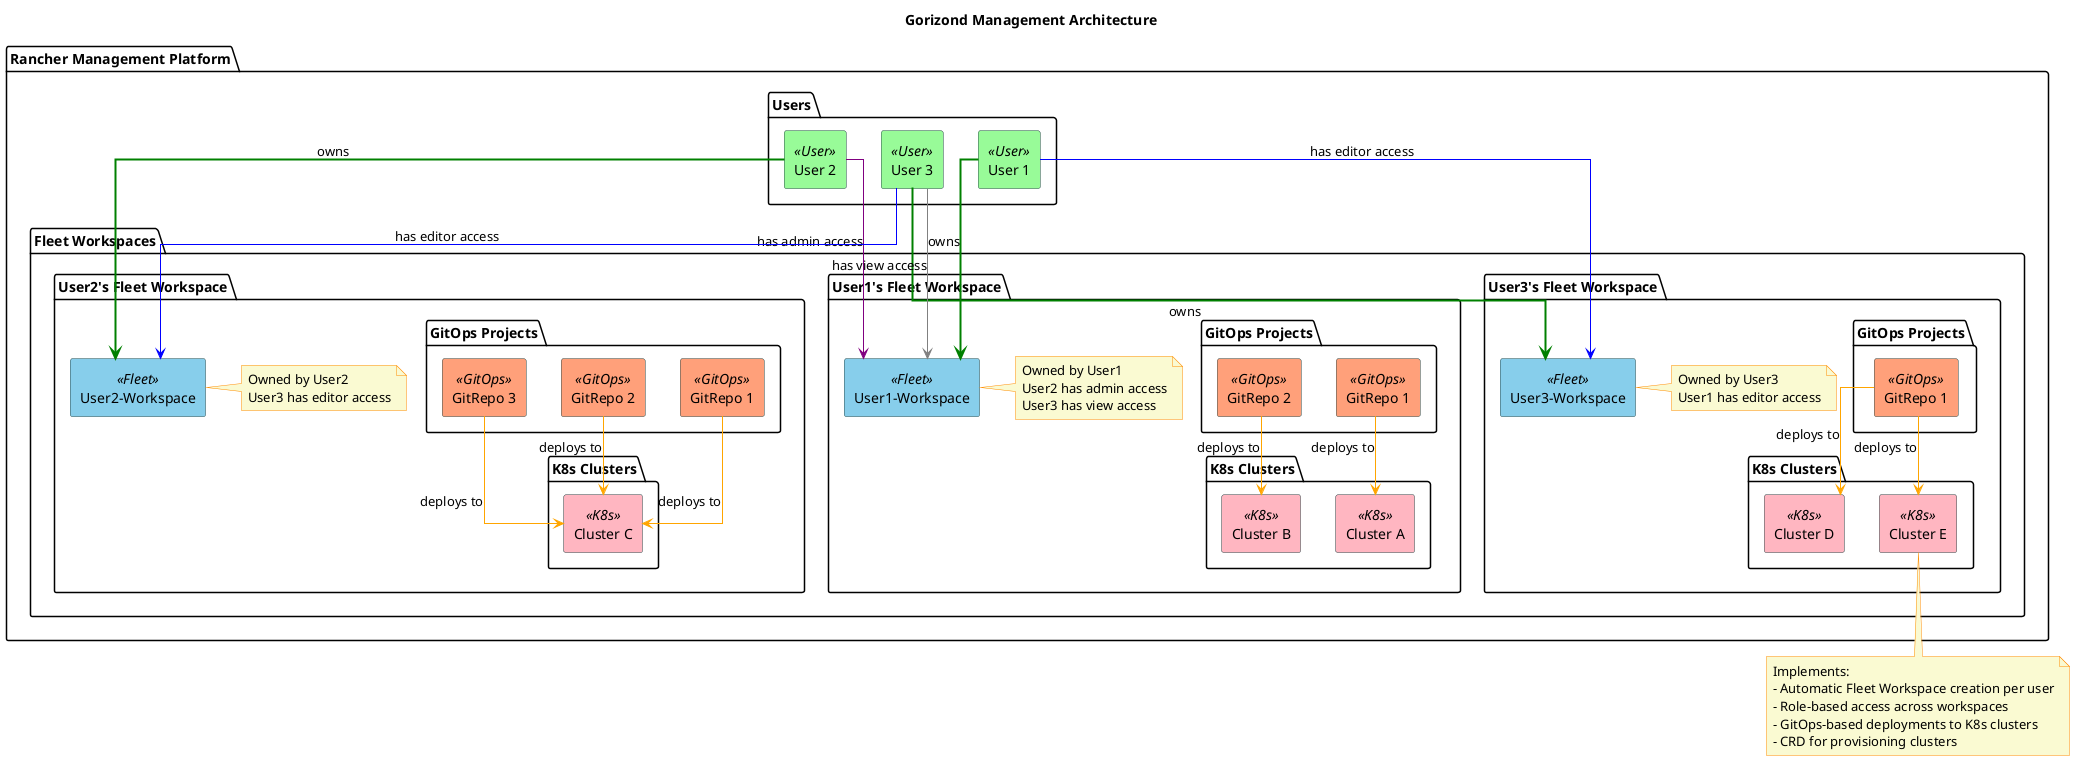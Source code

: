 @startuml Gorizond Management Architecture

skinparam rectangle {
  BackgroundColor<<User>> PaleGreen
  BackgroundColor<<Fleet>> SkyBlue
  BackgroundColor<<GitOps>> LightSalmon
  BackgroundColor<<K8s>> LightPink
}

skinparam note {
  BackgroundColor LightGoldenRodYellow
  BorderColor DarkOrange
}

skinparam linetype ortho
skinparam backgroundColor White
skinparam rectangleBorderColor DarkSlateGray

title Gorizond Management Architecture

package "Rancher Management Platform" as RancherMgmt {
  'Users layer
  package "Users" as Users {
    rectangle "User 1" as User1 <<User>>
    rectangle "User 2" as User2 <<User>>
    rectangle "User 3" as User3 <<User>>
  }

  'Fleet workspaces layer  
  package "Fleet Workspaces" as Fleets {
    package "User1's Fleet Workspace" as Fleet1 {
      rectangle "User1-Workspace" as User1Workspace <<Fleet>>
      note right of User1Workspace: Owned by User1\nUser2 has admin access\nUser3 has view access
      
      'GitOps projects in User1's workspace
      package "GitOps Projects" as GitOps1 {
        rectangle "GitRepo 1" as GitRepo1_1 <<GitOps>>
        rectangle "GitRepo 2" as GitRepo1_2 <<GitOps>>
      }
      
      'K8s clusters in User1's workspace
      package "K8s Clusters" as Clusters1 {
        rectangle "Cluster A" as ClusterA1 <<K8s>>
        rectangle "Cluster B" as ClusterB1 <<K8s>>
      }
    }
    
    package "User2's Fleet Workspace" as Fleet2 {
      rectangle "User2-Workspace" as User2Workspace <<Fleet>>
      note right of User2Workspace: Owned by User2\nUser3 has editor access
      
      'GitOps projects in User2's workspace
      package "GitOps Projects" as GitOps2 {
        rectangle "GitRepo 1" as GitRepo2_1 <<GitOps>>
        rectangle "GitRepo 2" as GitRepo2_2 <<GitOps>>
        rectangle "GitRepo 3" as GitRepo2_3 <<GitOps>>
      }
      
      'K8s clusters in User2's workspace
      package "K8s Clusters" as Clusters2 {
        rectangle "Cluster C" as ClusterC2 <<K8s>>
      }
    }
    
    package "User3's Fleet Workspace" as Fleet3 {
      rectangle "User3-Workspace" as User3Workspace <<Fleet>>
      note right of User3Workspace: Owned by User3\nUser1 has editor access
      
      'GitOps projects in User3's workspace
      package "GitOps Projects" as GitOps3 {
        rectangle "GitRepo 1" as GitRepo3_1 <<GitOps>>
      }
      
      'K8s clusters in User3's workspace
      package "K8s Clusters" as Clusters3 {
        rectangle "Cluster D" as ClusterD3 <<K8s>>
        rectangle "Cluster E" as ClusterE3 <<K8s>>
      }
    }
  }
}

' User relationships with their workspaces
User1 -[#green,bold]-> User1Workspace: owns
User2 -[#green,bold]-> User2Workspace: owns
User3 -[#green,bold]-> User3Workspace: owns

' Cross-user access relationships
User1 -[#blue]-> User3Workspace: has editor access
User2 -[#purple]-> User1Workspace: has admin access
User3 -[#gray]-> User1Workspace: has view access
User3 -[#blue]-> User2Workspace: has editor access

' GitOps deployments to clusters
GitRepo1_1 -[#orange]-> ClusterA1: deploys to
GitRepo1_2 -[#orange]-> ClusterB1: deploys to
GitRepo2_1 -[#orange]-> ClusterC2: deploys to
GitRepo2_2 -[#orange]-> ClusterC2: deploys to
GitRepo2_3 -[#orange]-> ClusterC2: deploys to
GitRepo3_1 -[#orange]-> ClusterD3: deploys to
GitRepo3_1 -[#orange]-> ClusterE3: deploys to

note bottom: Implements:\n- Automatic Fleet Workspace creation per user\n- Role-based access across workspaces\n- GitOps-based deployments to K8s clusters\n- CRD for provisioning clusters

@enduml